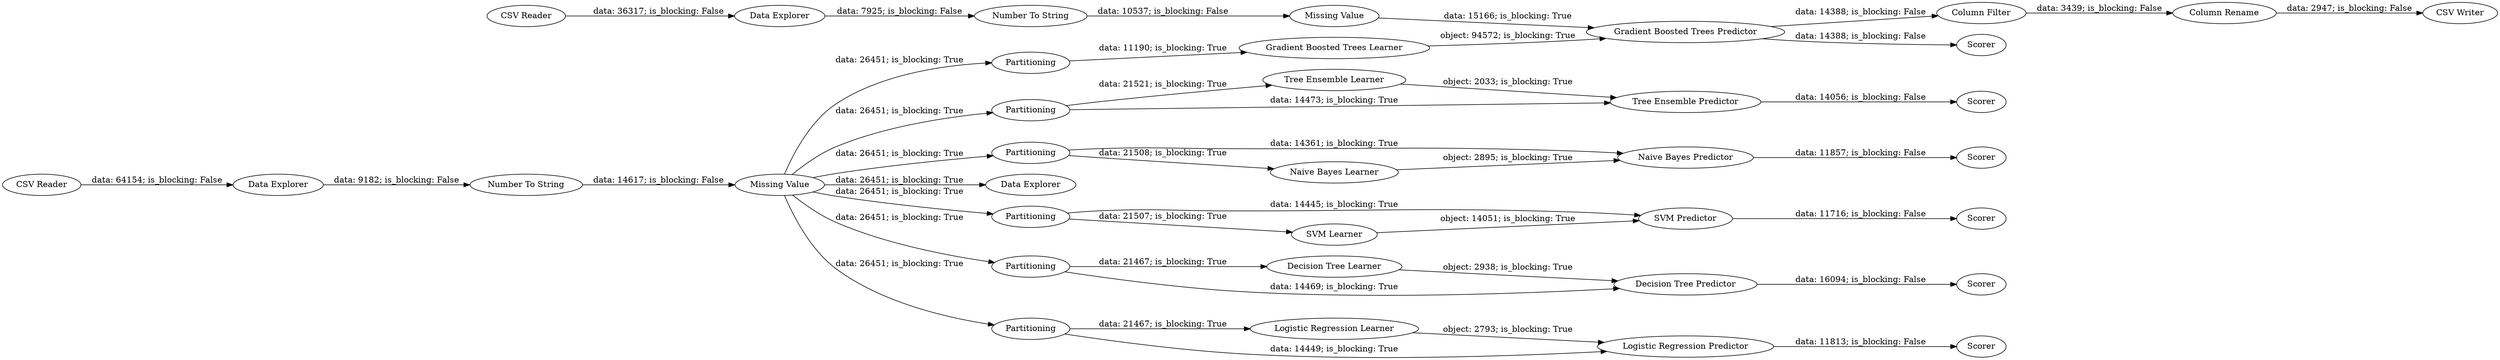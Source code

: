 digraph {
	"8149325244611998205_4" [label="Missing Value"]
	"8149325244611998205_12" [label="SVM Predictor"]
	"8149325244611998205_22" [label="Gradient Boosted Trees Learner"]
	"8149325244611998205_15" [label="Logistic Regression Learner"]
	"8149325244611998205_34" [label="Number To String"]
	"8149325244611998205_19" [label="Decision Tree Learner"]
	"8149325244611998205_35" [label="Missing Value"]
	"8149325244611998205_32" [label="CSV Reader"]
	"8149325244611998205_23" [label="Gradient Boosted Trees Predictor"]
	"8149325244611998205_24" [label=Partitioning]
	"8149325244611998205_30" [label=Partitioning]
	"8149325244611998205_1" [label="CSV Reader"]
	"8149325244611998205_3" [label="Number To String"]
	"8149325244611998205_8" [label="Naive Bayes Predictor"]
	"8149325244611998205_21" [label=Scorer]
	"8149325244611998205_38" [label="CSV Writer"]
	"8149325244611998205_28" [label="Tree Ensemble Learner"]
	"8149325244611998205_33" [label="Data Explorer"]
	"8149325244611998205_36" [label="Column Filter"]
	"8149325244611998205_6" [label=Partitioning]
	"8149325244611998205_25" [label=Scorer]
	"8149325244611998205_20" [label="Decision Tree Predictor"]
	"8149325244611998205_5" [label="Data Explorer"]
	"8149325244611998205_10" [label=Partitioning]
	"8149325244611998205_17" [label=Scorer]
	"8149325244611998205_13" [label=Scorer]
	"8149325244611998205_18" [label=Partitioning]
	"8149325244611998205_31" [label=Scorer]
	"8149325244611998205_14" [label=Partitioning]
	"8149325244611998205_7" [label="Naive Bayes Learner"]
	"8149325244611998205_29" [label="Tree Ensemble Predictor"]
	"8149325244611998205_9" [label=Scorer]
	"8149325244611998205_16" [label="Logistic Regression Predictor"]
	"8149325244611998205_2" [label="Data Explorer"]
	"8149325244611998205_37" [label="Column Rename"]
	"8149325244611998205_11" [label="SVM Learner"]
	"8149325244611998205_7" -> "8149325244611998205_8" [label="object: 2895; is_blocking: True"]
	"8149325244611998205_18" -> "8149325244611998205_19" [label="data: 21467; is_blocking: True"]
	"8149325244611998205_22" -> "8149325244611998205_23" [label="object: 94572; is_blocking: True"]
	"8149325244611998205_12" -> "8149325244611998205_13" [label="data: 11716; is_blocking: False"]
	"8149325244611998205_2" -> "8149325244611998205_3" [label="data: 9182; is_blocking: False"]
	"8149325244611998205_35" -> "8149325244611998205_23" [label="data: 15166; is_blocking: True"]
	"8149325244611998205_4" -> "8149325244611998205_24" [label="data: 26451; is_blocking: True"]
	"8149325244611998205_16" -> "8149325244611998205_17" [label="data: 11813; is_blocking: False"]
	"8149325244611998205_24" -> "8149325244611998205_22" [label="data: 11190; is_blocking: True"]
	"8149325244611998205_19" -> "8149325244611998205_20" [label="object: 2938; is_blocking: True"]
	"8149325244611998205_29" -> "8149325244611998205_31" [label="data: 14056; is_blocking: False"]
	"8149325244611998205_15" -> "8149325244611998205_16" [label="object: 2793; is_blocking: True"]
	"8149325244611998205_34" -> "8149325244611998205_35" [label="data: 10537; is_blocking: False"]
	"8149325244611998205_11" -> "8149325244611998205_12" [label="object: 14051; is_blocking: True"]
	"8149325244611998205_14" -> "8149325244611998205_15" [label="data: 21467; is_blocking: True"]
	"8149325244611998205_23" -> "8149325244611998205_36" [label="data: 14388; is_blocking: False"]
	"8149325244611998205_10" -> "8149325244611998205_12" [label="data: 14445; is_blocking: True"]
	"8149325244611998205_4" -> "8149325244611998205_30" [label="data: 26451; is_blocking: True"]
	"8149325244611998205_28" -> "8149325244611998205_29" [label="object: 2033; is_blocking: True"]
	"8149325244611998205_4" -> "8149325244611998205_10" [label="data: 26451; is_blocking: True"]
	"8149325244611998205_4" -> "8149325244611998205_5" [label="data: 26451; is_blocking: True"]
	"8149325244611998205_30" -> "8149325244611998205_28" [label="data: 21521; is_blocking: True"]
	"8149325244611998205_37" -> "8149325244611998205_38" [label="data: 2947; is_blocking: False"]
	"8149325244611998205_1" -> "8149325244611998205_2" [label="data: 64154; is_blocking: False"]
	"8149325244611998205_32" -> "8149325244611998205_33" [label="data: 36317; is_blocking: False"]
	"8149325244611998205_33" -> "8149325244611998205_34" [label="data: 7925; is_blocking: False"]
	"8149325244611998205_18" -> "8149325244611998205_20" [label="data: 14469; is_blocking: True"]
	"8149325244611998205_23" -> "8149325244611998205_25" [label="data: 14388; is_blocking: False"]
	"8149325244611998205_3" -> "8149325244611998205_4" [label="data: 14617; is_blocking: False"]
	"8149325244611998205_6" -> "8149325244611998205_8" [label="data: 14361; is_blocking: True"]
	"8149325244611998205_6" -> "8149325244611998205_7" [label="data: 21508; is_blocking: True"]
	"8149325244611998205_4" -> "8149325244611998205_6" [label="data: 26451; is_blocking: True"]
	"8149325244611998205_4" -> "8149325244611998205_14" [label="data: 26451; is_blocking: True"]
	"8149325244611998205_20" -> "8149325244611998205_21" [label="data: 16094; is_blocking: False"]
	"8149325244611998205_36" -> "8149325244611998205_37" [label="data: 3439; is_blocking: False"]
	"8149325244611998205_14" -> "8149325244611998205_16" [label="data: 14449; is_blocking: True"]
	"8149325244611998205_10" -> "8149325244611998205_11" [label="data: 21507; is_blocking: True"]
	"8149325244611998205_4" -> "8149325244611998205_18" [label="data: 26451; is_blocking: True"]
	"8149325244611998205_30" -> "8149325244611998205_29" [label="data: 14473; is_blocking: True"]
	"8149325244611998205_8" -> "8149325244611998205_9" [label="data: 11857; is_blocking: False"]
	rankdir=LR
}
